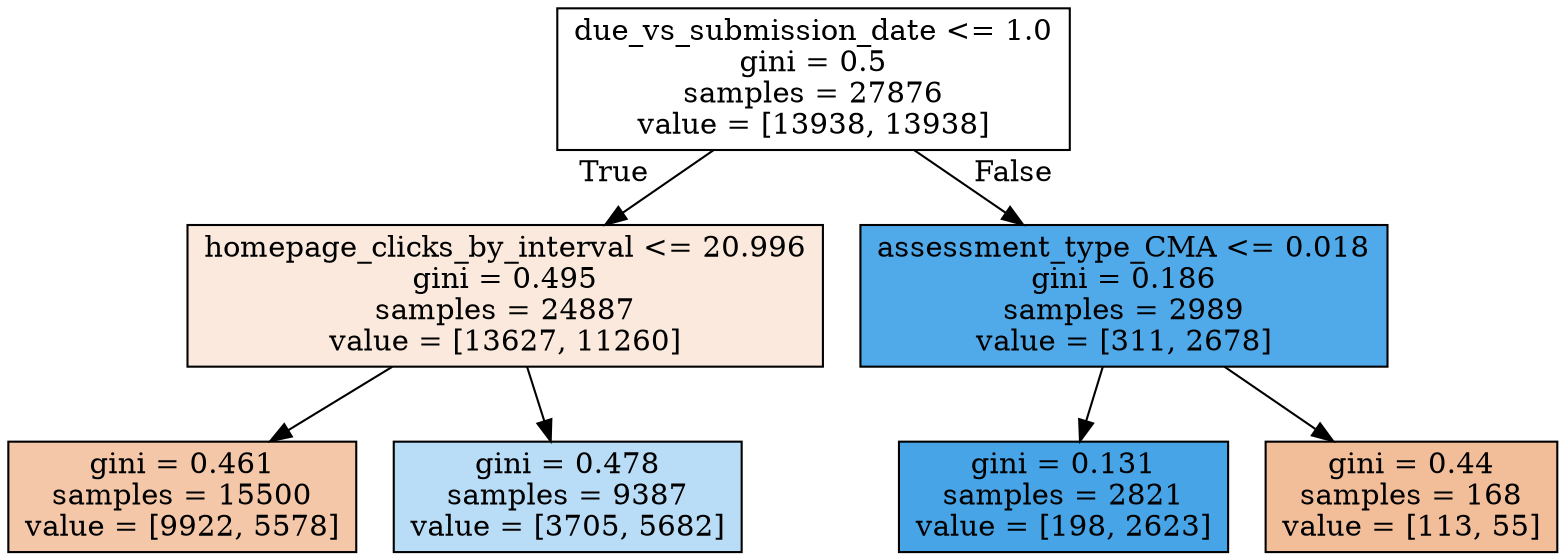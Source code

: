 digraph Tree {
node [shape=box, style="filled", color="black"] ;
0 [label="due_vs_submission_date <= 1.0\ngini = 0.5\nsamples = 27876\nvalue = [13938, 13938]", fillcolor="#e5813900"] ;
1 [label="homepage_clicks_by_interval <= 20.996\ngini = 0.495\nsamples = 24887\nvalue = [13627, 11260]", fillcolor="#e581392c"] ;
0 -> 1 [labeldistance=2.5, labelangle=45, headlabel="True"] ;
2 [label="gini = 0.461\nsamples = 15500\nvalue = [9922, 5578]", fillcolor="#e5813970"] ;
1 -> 2 ;
3 [label="gini = 0.478\nsamples = 9387\nvalue = [3705, 5682]", fillcolor="#399de559"] ;
1 -> 3 ;
4 [label="assessment_type_CMA <= 0.018\ngini = 0.186\nsamples = 2989\nvalue = [311, 2678]", fillcolor="#399de5e1"] ;
0 -> 4 [labeldistance=2.5, labelangle=-45, headlabel="False"] ;
5 [label="gini = 0.131\nsamples = 2821\nvalue = [198, 2623]", fillcolor="#399de5ec"] ;
4 -> 5 ;
6 [label="gini = 0.44\nsamples = 168\nvalue = [113, 55]", fillcolor="#e5813983"] ;
4 -> 6 ;
}